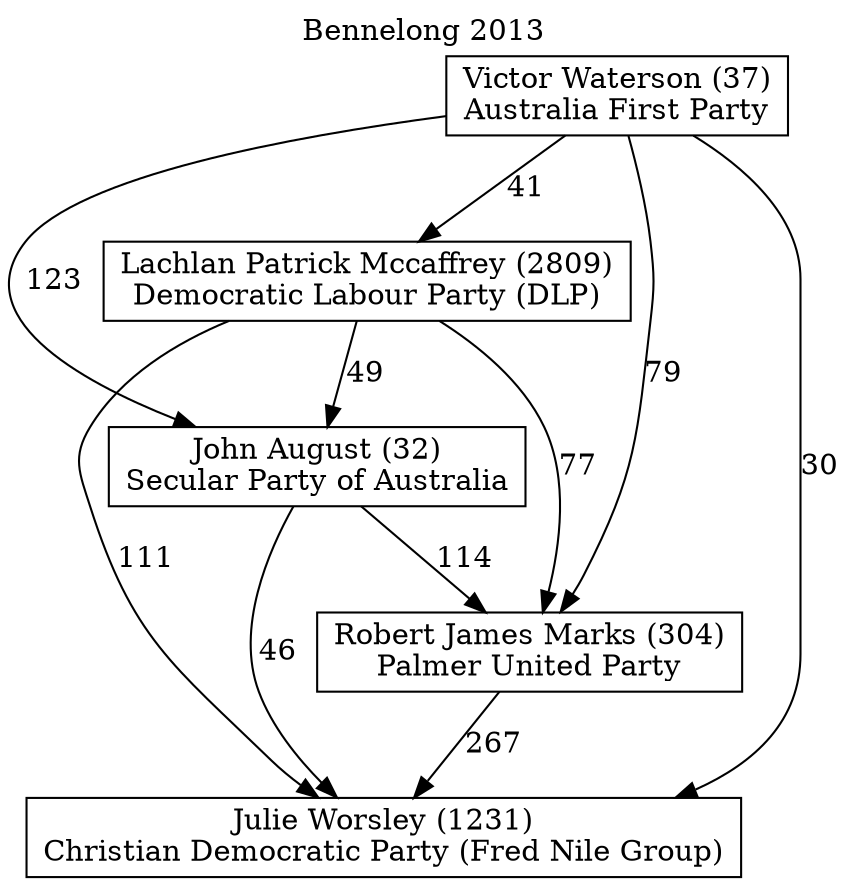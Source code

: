 // House preference flow
digraph "Julie Worsley (1231)_Bennelong_2013" {
	graph [label="Bennelong 2013" labelloc=t mclimit=2]
	node [shape=box]
	"Julie Worsley (1231)" [label="Julie Worsley (1231)
Christian Democratic Party (Fred Nile Group)"]
	"Robert James Marks (304)" [label="Robert James Marks (304)
Palmer United Party"]
	"John August (32)" [label="John August (32)
Secular Party of Australia"]
	"Lachlan Patrick Mccaffrey (2809)" [label="Lachlan Patrick Mccaffrey (2809)
Democratic Labour Party (DLP)"]
	"Victor Waterson (37)" [label="Victor Waterson (37)
Australia First Party"]
	"Robert James Marks (304)" -> "Julie Worsley (1231)" [label=267]
	"John August (32)" -> "Robert James Marks (304)" [label=114]
	"Lachlan Patrick Mccaffrey (2809)" -> "John August (32)" [label=49]
	"Victor Waterson (37)" -> "Lachlan Patrick Mccaffrey (2809)" [label=41]
	"John August (32)" -> "Julie Worsley (1231)" [label=46]
	"Lachlan Patrick Mccaffrey (2809)" -> "Julie Worsley (1231)" [label=111]
	"Victor Waterson (37)" -> "Julie Worsley (1231)" [label=30]
	"Victor Waterson (37)" -> "John August (32)" [label=123]
	"Lachlan Patrick Mccaffrey (2809)" -> "Robert James Marks (304)" [label=77]
	"Victor Waterson (37)" -> "Robert James Marks (304)" [label=79]
}
